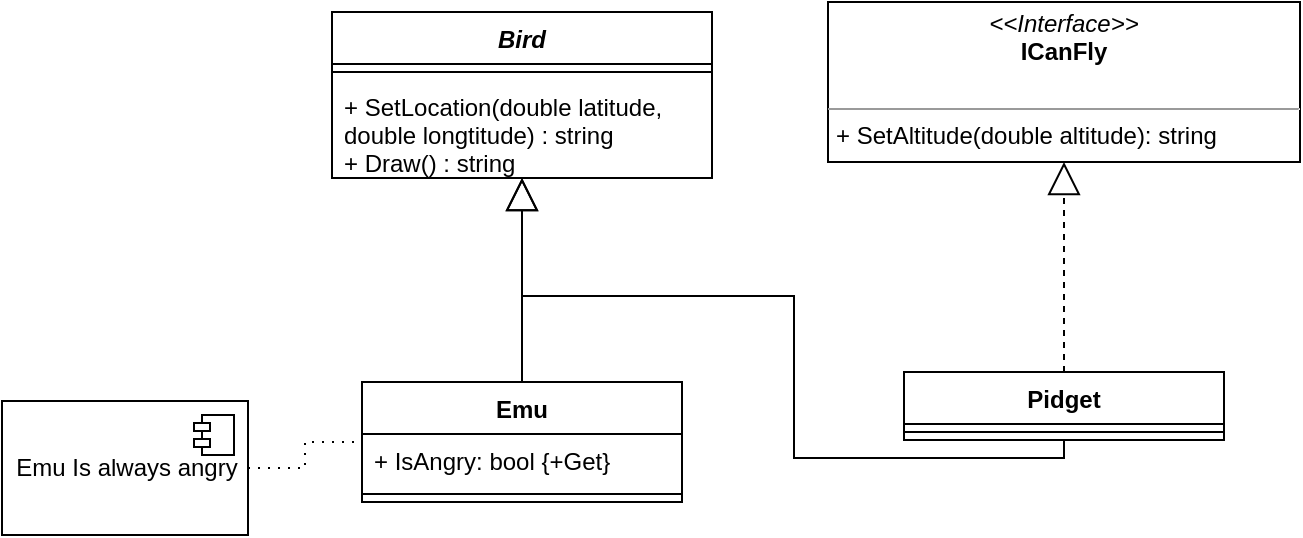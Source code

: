 <mxfile version="13.9.2" type="device"><diagram id="9GNatYOqk7CDcyWoidwf" name="Page-1"><mxGraphModel dx="981" dy="548" grid="0" gridSize="10" guides="1" tooltips="1" connect="1" arrows="1" fold="1" page="1" pageScale="1" pageWidth="827" pageHeight="1169" math="0" shadow="0"><root><mxCell id="0"/><mxCell id="1" parent="0"/><mxCell id="o2Hr8zxCTwimYtzlF8aX-16" style="edgeStyle=orthogonalEdgeStyle;rounded=0;orthogonalLoop=1;jettySize=auto;html=1;exitX=0.5;exitY=0;exitDx=0;exitDy=0;endArrow=block;endFill=0;endSize=14;" edge="1" parent="1" source="o2Hr8zxCTwimYtzlF8aX-1" target="o2Hr8zxCTwimYtzlF8aX-5"><mxGeometry relative="1" as="geometry"/></mxCell><mxCell id="o2Hr8zxCTwimYtzlF8aX-1" value="Emu&#10;" style="swimlane;fontStyle=1;align=center;verticalAlign=top;childLayout=stackLayout;horizontal=1;startSize=26;horizontalStack=0;resizeParent=1;resizeParentMax=0;resizeLast=0;collapsible=1;marginBottom=0;" vertex="1" parent="1"><mxGeometry x="291" y="297" width="160" height="60" as="geometry"/></mxCell><mxCell id="o2Hr8zxCTwimYtzlF8aX-2" value="+ IsAngry: bool {+Get}" style="text;strokeColor=none;fillColor=none;align=left;verticalAlign=top;spacingLeft=4;spacingRight=4;overflow=hidden;rotatable=0;points=[[0,0.5],[1,0.5]];portConstraint=eastwest;" vertex="1" parent="o2Hr8zxCTwimYtzlF8aX-1"><mxGeometry y="26" width="160" height="26" as="geometry"/></mxCell><mxCell id="o2Hr8zxCTwimYtzlF8aX-3" value="" style="line;strokeWidth=1;fillColor=none;align=left;verticalAlign=middle;spacingTop=-1;spacingLeft=3;spacingRight=3;rotatable=0;labelPosition=right;points=[];portConstraint=eastwest;" vertex="1" parent="o2Hr8zxCTwimYtzlF8aX-1"><mxGeometry y="52" width="160" height="8" as="geometry"/></mxCell><mxCell id="o2Hr8zxCTwimYtzlF8aX-5" value="Bird" style="swimlane;fontStyle=3;align=center;verticalAlign=top;childLayout=stackLayout;horizontal=1;startSize=26;horizontalStack=0;resizeParent=1;resizeParentMax=0;resizeLast=0;collapsible=1;marginBottom=0;" vertex="1" parent="1"><mxGeometry x="276" y="112" width="190" height="83" as="geometry"/></mxCell><mxCell id="o2Hr8zxCTwimYtzlF8aX-7" value="" style="line;strokeWidth=1;fillColor=none;align=left;verticalAlign=middle;spacingTop=-1;spacingLeft=3;spacingRight=3;rotatable=0;labelPosition=right;points=[];portConstraint=eastwest;" vertex="1" parent="o2Hr8zxCTwimYtzlF8aX-5"><mxGeometry y="26" width="190" height="8" as="geometry"/></mxCell><mxCell id="o2Hr8zxCTwimYtzlF8aX-8" value="+ SetLocation(double latitude, &#10;double longtitude) : string&#10;+ Draw() : string" style="text;strokeColor=none;fillColor=none;align=left;verticalAlign=top;spacingLeft=4;spacingRight=4;overflow=hidden;rotatable=0;points=[[0,0.5],[1,0.5]];portConstraint=eastwest;" vertex="1" parent="o2Hr8zxCTwimYtzlF8aX-5"><mxGeometry y="34" width="190" height="49" as="geometry"/></mxCell><mxCell id="o2Hr8zxCTwimYtzlF8aX-14" style="edgeStyle=orthogonalEdgeStyle;rounded=0;orthogonalLoop=1;jettySize=auto;html=1;exitX=0.5;exitY=0;exitDx=0;exitDy=0;endArrow=block;endFill=0;endSize=14;dashed=1;" edge="1" parent="1" source="o2Hr8zxCTwimYtzlF8aX-9" target="o2Hr8zxCTwimYtzlF8aX-13"><mxGeometry relative="1" as="geometry"/></mxCell><mxCell id="o2Hr8zxCTwimYtzlF8aX-15" style="edgeStyle=orthogonalEdgeStyle;rounded=0;orthogonalLoop=1;jettySize=auto;html=1;endArrow=block;endFill=0;endSize=14;" edge="1" parent="1" source="o2Hr8zxCTwimYtzlF8aX-9" target="o2Hr8zxCTwimYtzlF8aX-5"><mxGeometry relative="1" as="geometry"><Array as="points"><mxPoint x="507" y="335"/><mxPoint x="507" y="254"/><mxPoint x="371" y="254"/></Array></mxGeometry></mxCell><mxCell id="o2Hr8zxCTwimYtzlF8aX-9" value="Pidget" style="swimlane;fontStyle=1;align=center;verticalAlign=top;childLayout=stackLayout;horizontal=1;startSize=26;horizontalStack=0;resizeParent=1;resizeParentMax=0;resizeLast=0;collapsible=1;marginBottom=0;" vertex="1" parent="1"><mxGeometry x="562" y="292" width="160" height="34" as="geometry"/></mxCell><mxCell id="o2Hr8zxCTwimYtzlF8aX-11" value="" style="line;strokeWidth=1;fillColor=none;align=left;verticalAlign=middle;spacingTop=-1;spacingLeft=3;spacingRight=3;rotatable=0;labelPosition=right;points=[];portConstraint=eastwest;" vertex="1" parent="o2Hr8zxCTwimYtzlF8aX-9"><mxGeometry y="26" width="160" height="8" as="geometry"/></mxCell><mxCell id="o2Hr8zxCTwimYtzlF8aX-13" value="&lt;p style=&quot;margin: 0px ; margin-top: 4px ; text-align: center&quot;&gt;&lt;i&gt;&amp;lt;&amp;lt;Interface&amp;gt;&amp;gt;&lt;/i&gt;&lt;br&gt;&lt;b&gt;ICanFly&lt;/b&gt;&lt;/p&gt;&lt;br&gt;&lt;hr size=&quot;1&quot;&gt;&lt;p style=&quot;margin: 0px ; margin-left: 4px&quot;&gt;+ SetAltitude(double altitude): string&lt;br&gt;&lt;/p&gt;" style="verticalAlign=top;align=left;overflow=fill;fontSize=12;fontFamily=Helvetica;html=1;" vertex="1" parent="1"><mxGeometry x="524" y="107" width="236" height="80" as="geometry"/></mxCell><mxCell id="o2Hr8zxCTwimYtzlF8aX-19" style="edgeStyle=orthogonalEdgeStyle;rounded=0;orthogonalLoop=1;jettySize=auto;html=1;exitX=1;exitY=0.5;exitDx=0;exitDy=0;endArrow=none;endFill=0;endSize=14;dashed=1;dashPattern=1 4;" edge="1" parent="1" source="o2Hr8zxCTwimYtzlF8aX-17" target="o2Hr8zxCTwimYtzlF8aX-1"><mxGeometry relative="1" as="geometry"/></mxCell><mxCell id="o2Hr8zxCTwimYtzlF8aX-17" value="Emu Is always angry" style="html=1;dropTarget=0;" vertex="1" parent="1"><mxGeometry x="111" y="306.5" width="123" height="67" as="geometry"/></mxCell><mxCell id="o2Hr8zxCTwimYtzlF8aX-18" value="" style="shape=module;jettyWidth=8;jettyHeight=4;" vertex="1" parent="o2Hr8zxCTwimYtzlF8aX-17"><mxGeometry x="1" width="20" height="20" relative="1" as="geometry"><mxPoint x="-27" y="7" as="offset"/></mxGeometry></mxCell></root></mxGraphModel></diagram></mxfile>